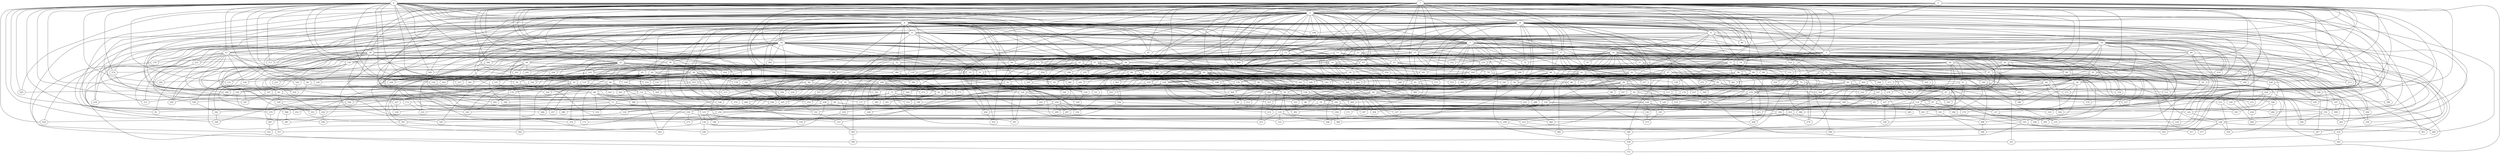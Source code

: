 strict graph "barabasi_albert_graph(400,3)" {
0;
1;
2;
3;
4;
5;
6;
7;
8;
9;
10;
11;
12;
13;
14;
15;
16;
17;
18;
19;
20;
21;
22;
23;
24;
25;
26;
27;
28;
29;
30;
31;
32;
33;
34;
35;
36;
37;
38;
39;
40;
41;
42;
43;
44;
45;
46;
47;
48;
49;
50;
51;
52;
53;
54;
55;
56;
57;
58;
59;
60;
61;
62;
63;
64;
65;
66;
67;
68;
69;
70;
71;
72;
73;
74;
75;
76;
77;
78;
79;
80;
81;
82;
83;
84;
85;
86;
87;
88;
89;
90;
91;
92;
93;
94;
95;
96;
97;
98;
99;
100;
101;
102;
103;
104;
105;
106;
107;
108;
109;
110;
111;
112;
113;
114;
115;
116;
117;
118;
119;
120;
121;
122;
123;
124;
125;
126;
127;
128;
129;
130;
131;
132;
133;
134;
135;
136;
137;
138;
139;
140;
141;
142;
143;
144;
145;
146;
147;
148;
149;
150;
151;
152;
153;
154;
155;
156;
157;
158;
159;
160;
161;
162;
163;
164;
165;
166;
167;
168;
169;
170;
171;
172;
173;
174;
175;
176;
177;
178;
179;
180;
181;
182;
183;
184;
185;
186;
187;
188;
189;
190;
191;
192;
193;
194;
195;
196;
197;
198;
199;
200;
201;
202;
203;
204;
205;
206;
207;
208;
209;
210;
211;
212;
213;
214;
215;
216;
217;
218;
219;
220;
221;
222;
223;
224;
225;
226;
227;
228;
229;
230;
231;
232;
233;
234;
235;
236;
237;
238;
239;
240;
241;
242;
243;
244;
245;
246;
247;
248;
249;
250;
251;
252;
253;
254;
255;
256;
257;
258;
259;
260;
261;
262;
263;
264;
265;
266;
267;
268;
269;
270;
271;
272;
273;
274;
275;
276;
277;
278;
279;
280;
281;
282;
283;
284;
285;
286;
287;
288;
289;
290;
291;
292;
293;
294;
295;
296;
297;
298;
299;
300;
301;
302;
303;
304;
305;
306;
307;
308;
309;
310;
311;
312;
313;
314;
315;
316;
317;
318;
319;
320;
321;
322;
323;
324;
325;
326;
327;
328;
329;
330;
331;
332;
333;
334;
335;
336;
337;
338;
339;
340;
341;
342;
343;
344;
345;
346;
347;
348;
349;
350;
351;
352;
353;
354;
355;
356;
357;
358;
359;
360;
361;
362;
363;
364;
365;
366;
367;
368;
369;
370;
371;
372;
373;
374;
375;
376;
377;
378;
379;
380;
381;
382;
383;
384;
385;
386;
387;
388;
389;
390;
391;
392;
393;
394;
395;
396;
397;
398;
399;
0 -- 130  [is_available=True, prob="1.0"];
0 -- 3  [is_available=True, prob="0.150691605635"];
0 -- 4  [is_available=True, prob="0.585112735729"];
0 -- 5  [is_available=True, prob="1.0"];
0 -- 6  [is_available=True, prob="0.87086081195"];
0 -- 12  [is_available=True, prob="0.0150461241374"];
0 -- 274  [is_available=True, prob="0.920571285036"];
0 -- 131  [is_available=True, prob="1.0"];
0 -- 22  [is_available=True, prob="0.685720502252"];
0 -- 152  [is_available=True, prob="0.128386038702"];
0 -- 26  [is_available=True, prob="0.0448816093771"];
0 -- 283  [is_available=True, prob="0.669446592901"];
0 -- 156  [is_available=True, prob="1.0"];
0 -- 387  [is_available=True, prob="1.0"];
0 -- 133  [is_available=True, prob="0.0490983912129"];
0 -- 34  [is_available=True, prob="0.181921181318"];
0 -- 292  [is_available=True, prob="1.0"];
0 -- 39  [is_available=True, prob="0.859196080762"];
0 -- 40  [is_available=True, prob="0.837825319302"];
0 -- 173  [is_available=True, prob="0.0269350015384"];
0 -- 46  [is_available=True, prob="0.152961711692"];
0 -- 178  [is_available=True, prob="0.710840799037"];
0 -- 63  [is_available=True, prob="1.0"];
0 -- 66  [is_available=True, prob="0.971243373071"];
0 -- 325  [is_available=True, prob="0.860272754183"];
0 -- 70  [is_available=True, prob="0.408440947234"];
0 -- 329  [is_available=True, prob="1.0"];
0 -- 76  [is_available=True, prob="0.780672457864"];
0 -- 162  [is_available=True, prob="1.0"];
0 -- 207  [is_available=True, prob="0.0477057787369"];
0 -- 81  [is_available=True, prob="0.500917396988"];
0 -- 84  [is_available=True, prob="1.0"];
0 -- 345  [is_available=True, prob="0.724997819019"];
0 -- 351  [is_available=True, prob="1.0"];
0 -- 227  [is_available=True, prob="0.858674485609"];
0 -- 100  [is_available=True, prob="0.724002661189"];
0 -- 103  [is_available=True, prob="0.11695450064"];
0 -- 361  [is_available=True, prob="1.0"];
0 -- 108  [is_available=True, prob="0.0662785649837"];
0 -- 356  [is_available=True, prob="1.0"];
0 -- 111  [is_available=True, prob="0.311401774437"];
0 -- 119  [is_available=True, prob="0.817673206759"];
1 -- 384  [is_available=True, prob="0.0258378512525"];
1 -- 386  [is_available=True, prob="0.483022241697"];
1 -- 3  [is_available=True, prob="0.326972798166"];
1 -- 4  [is_available=True, prob="0.647307291261"];
1 -- 5  [is_available=True, prob="0.0312143679213"];
1 -- 7  [is_available=True, prob="0.569999206211"];
1 -- 8  [is_available=True, prob="0.972091718409"];
1 -- 9  [is_available=True, prob="1.0"];
1 -- 138  [is_available=True, prob="0.477906500758"];
1 -- 11  [is_available=True, prob="0.981152055535"];
1 -- 13  [is_available=True, prob="0.0773779575041"];
1 -- 15  [is_available=True, prob="1.0"];
1 -- 17  [is_available=True, prob="0.254435123006"];
1 -- 19  [is_available=True, prob="0.873077877119"];
1 -- 20  [is_available=True, prob="0.439511915939"];
1 -- 149  [is_available=True, prob="0.706976158919"];
1 -- 23  [is_available=True, prob="0.680707134151"];
1 -- 280  [is_available=True, prob="0.370978404071"];
1 -- 25  [is_available=True, prob="0.622314901632"];
1 -- 282  [is_available=True, prob="0.902545402536"];
1 -- 283  [is_available=True, prob="0.896410071389"];
1 -- 30  [is_available=True, prob="0.412308212422"];
1 -- 161  [is_available=True, prob="0.101390854189"];
1 -- 35  [is_available=True, prob="0.283622984608"];
1 -- 296  [is_available=True, prob="0.934584512308"];
1 -- 41  [is_available=True, prob="0.0999861804328"];
1 -- 173  [is_available=True, prob="0.581315702266"];
1 -- 302  [is_available=True, prob="0.291034425441"];
1 -- 175  [is_available=True, prob="1.0"];
1 -- 309  [is_available=True, prob="0.952664021854"];
1 -- 54  [is_available=True, prob="1.0"];
1 -- 60  [is_available=True, prob="0.769624452341"];
1 -- 320  [is_available=True, prob="0.102936375656"];
1 -- 69  [is_available=True, prob="0.235878485533"];
1 -- 78  [is_available=True, prob="1.0"];
1 -- 81  [is_available=True, prob="0.178342346933"];
1 -- 211  [is_available=True, prob="1.0"];
1 -- 206  [is_available=True, prob="0.961521000604"];
1 -- 90  [is_available=True, prob="0.479024868348"];
1 -- 93  [is_available=True, prob="1.0"];
1 -- 310  [is_available=True, prob="0.285218079433"];
1 -- 100  [is_available=True, prob="0.360230345554"];
1 -- 103  [is_available=True, prob="0.96165385752"];
1 -- 107  [is_available=True, prob="0.0969289504789"];
1 -- 364  [is_available=True, prob="1.0"];
1 -- 112  [is_available=True, prob="0.12312932094"];
1 -- 115  [is_available=True, prob="0.517060076473"];
1 -- 375  [is_available=True, prob="0.837924650283"];
1 -- 122  [is_available=True, prob="0.0999392895489"];
1 -- 381  [is_available=True, prob="1.0"];
1 -- 126  [is_available=True, prob="0.625167395461"];
1 -- 213  [is_available=True, prob="1.0"];
2 -- 3  [is_available=True, prob="0.404820236352"];
2 -- 5  [is_available=True, prob="0.133088693138"];
2 -- 262  [is_available=True, prob="0.0507202204954"];
2 -- 8  [is_available=True, prob="1.0"];
2 -- 10  [is_available=True, prob="0.639785904407"];
2 -- 43  [is_available=True, prob="0.140538130764"];
2 -- 398  [is_available=True, prob="0.318129366323"];
2 -- 271  [is_available=True, prob="0.40939841961"];
2 -- 144  [is_available=True, prob="0.770367889118"];
2 -- 82  [is_available=True, prob="0.361003546055"];
2 -- 259  [is_available=True, prob="0.373947431311"];
2 -- 52  [is_available=True, prob="0.217949456194"];
2 -- 181  [is_available=True, prob="0.900497153561"];
2 -- 343  [is_available=True, prob="0.941347319318"];
2 -- 56  [is_available=True, prob="0.84164707222"];
2 -- 372  [is_available=True, prob="0.806071648486"];
2 -- 379  [is_available=True, prob="0.626941132218"];
2 -- 229  [is_available=True, prob="0.914358835376"];
3 -- 4  [is_available=True, prob="1.0"];
3 -- 6  [is_available=True, prob="1.0"];
3 -- 7  [is_available=True, prob="0.538768464672"];
3 -- 8  [is_available=True, prob="1.0"];
3 -- 9  [is_available=True, prob="0.193509545607"];
3 -- 12  [is_available=True, prob="0.901947670734"];
3 -- 13  [is_available=True, prob="1.0"];
3 -- 280  [is_available=True, prob="0.624707820884"];
3 -- 18  [is_available=True, prob="0.183764167076"];
3 -- 269  [is_available=True, prob="0.303741719096"];
3 -- 21  [is_available=True, prob="1.0"];
3 -- 22  [is_available=True, prob="1.0"];
3 -- 24  [is_available=True, prob="0.479008128595"];
3 -- 25  [is_available=True, prob="0.0893711752775"];
3 -- 32  [is_available=True, prob="1.0"];
3 -- 36  [is_available=True, prob="0.149200886971"];
3 -- 165  [is_available=True, prob="0.0564301380021"];
3 -- 168  [is_available=True, prob="0.868069452217"];
3 -- 171  [is_available=True, prob="0.270648703538"];
3 -- 44  [is_available=True, prob="0.344289102795"];
3 -- 46  [is_available=True, prob="1.0"];
3 -- 179  [is_available=True, prob="1.0"];
3 -- 53  [is_available=True, prob="0.160464703038"];
3 -- 310  [is_available=True, prob="0.6972360994"];
3 -- 393  [is_available=True, prob="0.602301216523"];
3 -- 186  [is_available=True, prob="0.559640247234"];
3 -- 61  [is_available=True, prob="0.222972309595"];
3 -- 190  [is_available=True, prob="0.222800528074"];
3 -- 63  [is_available=True, prob="0.0419783822081"];
3 -- 198  [is_available=True, prob="0.617459096671"];
3 -- 201  [is_available=True, prob="0.0285919315945"];
3 -- 79  [is_available=True, prob="0.33538937646"];
3 -- 88  [is_available=True, prob="0.65257850702"];
3 -- 164  [is_available=True, prob="0.45241939556"];
3 -- 224  [is_available=True, prob="0.0948044895573"];
3 -- 99  [is_available=True, prob="0.885237815055"];
3 -- 104  [is_available=True, prob="0.678090230144"];
3 -- 362  [is_available=True, prob="0.472958497078"];
3 -- 108  [is_available=True, prob="1.0"];
3 -- 274  [is_available=True, prob="1.0"];
3 -- 317  [is_available=True, prob="0.505979267478"];
3 -- 302  [is_available=True, prob="1.0"];
3 -- 255  [is_available=True, prob="0.999883628678"];
4 -- 132  [is_available=True, prob="0.255045290754"];
4 -- 6  [is_available=True, prob="0.128988882327"];
4 -- 324  [is_available=True, prob="1.0"];
4 -- 12  [is_available=True, prob="1.0"];
4 -- 194  [is_available=True, prob="0.00100698825711"];
4 -- 143  [is_available=True, prob="0.402837645159"];
4 -- 272  [is_available=True, prob="0.496953375801"];
4 -- 17  [is_available=True, prob="1.0"];
4 -- 18  [is_available=True, prob="0.948961672073"];
4 -- 20  [is_available=True, prob="0.811849429063"];
4 -- 25  [is_available=True, prob="0.596019382044"];
4 -- 26  [is_available=True, prob="0.352580553916"];
4 -- 28  [is_available=True, prob="0.123959186286"];
4 -- 29  [is_available=True, prob="0.984313662435"];
4 -- 290  [is_available=True, prob="0.0530792654741"];
4 -- 35  [is_available=True, prob="0.388863158177"];
4 -- 37  [is_available=True, prob="0.091225173314"];
4 -- 38  [is_available=True, prob="1.0"];
4 -- 308  [is_available=True, prob="1.0"];
4 -- 41  [is_available=True, prob="0.375133935954"];
4 -- 47  [is_available=True, prob="0.454008571605"];
4 -- 176  [is_available=True, prob="1.0"];
4 -- 49  [is_available=True, prob="0.626710622862"];
4 -- 52  [is_available=True, prob="0.380345520131"];
4 -- 53  [is_available=True, prob="0.101227974104"];
4 -- 219  [is_available=True, prob="1.0"];
4 -- 185  [is_available=True, prob="0.909671338175"];
4 -- 60  [is_available=True, prob="0.778598054385"];
4 -- 189  [is_available=True, prob="0.546034057165"];
4 -- 62  [is_available=True, prob="1.0"];
4 -- 66  [is_available=True, prob="0.916427047327"];
4 -- 68  [is_available=True, prob="0.369878115198"];
4 -- 71  [is_available=True, prob="1.0"];
4 -- 85  [is_available=True, prob="0.83177709277"];
4 -- 313  [is_available=True, prob="0.178150103316"];
4 -- 345  [is_available=True, prob="0.0383621925591"];
4 -- 91  [is_available=True, prob="1.0"];
4 -- 349  [is_available=True, prob="1.0"];
4 -- 223  [is_available=True, prob="0.177206609825"];
4 -- 352  [is_available=True, prob="0.725452295461"];
4 -- 97  [is_available=True, prob="0.0848238116416"];
4 -- 354  [is_available=True, prob="0.821931781068"];
4 -- 232  [is_available=True, prob="0.100236539352"];
4 -- 188  [is_available=True, prob="1.0"];
4 -- 238  [is_available=True, prob="0.188766447677"];
4 -- 111  [is_available=True, prob="0.83992806463"];
4 -- 112  [is_available=True, prob="1.0"];
4 -- 113  [is_available=True, prob="0.427195573117"];
4 -- 245  [is_available=True, prob="1.0"];
4 -- 254  [is_available=True, prob="0.246958305247"];
5 -- 171  [is_available=True, prob="1.0"];
5 -- 309  [is_available=True, prob="0.533777970253"];
5 -- 263  [is_available=True, prob="0.423964893507"];
5 -- 65  [is_available=True, prob="0.822876710201"];
5 -- 139  [is_available=True, prob="0.879228157563"];
5 -- 300  [is_available=True, prob="1.0"];
5 -- 143  [is_available=True, prob="0.510446772748"];
5 -- 184  [is_available=True, prob="0.00228119692479"];
5 -- 114  [is_available=True, prob="0.709183395941"];
5 -- 213  [is_available=True, prob="0.683544492137"];
5 -- 23  [is_available=True, prob="0.243934816869"];
5 -- 56  [is_available=True, prob="1.0"];
5 -- 27  [is_available=True, prob="1.0"];
5 -- 61  [is_available=True, prob="0.238649573571"];
5 -- 318  [is_available=True, prob="0.102908132546"];
5 -- 247  [is_available=True, prob="0.500582891253"];
6 -- 128  [is_available=True, prob="1.0"];
6 -- 7  [is_available=True, prob="0.385353331808"];
6 -- 15  [is_available=True, prob="1.0"];
6 -- 16  [is_available=True, prob="0.335683900783"];
6 -- 18  [is_available=True, prob="0.323995082185"];
6 -- 147  [is_available=True, prob="0.66663104724"];
6 -- 148  [is_available=True, prob="1.0"];
6 -- 158  [is_available=True, prob="0.484605203003"];
6 -- 31  [is_available=True, prob="1.0"];
6 -- 167  [is_available=True, prob="0.122619040847"];
6 -- 168  [is_available=True, prob="0.926716971427"];
6 -- 176  [is_available=True, prob="0.827168091441"];
6 -- 30  [is_available=True, prob="0.0613157835326"];
6 -- 54  [is_available=True, prob="0.87742152729"];
6 -- 314  [is_available=True, prob="0.727489224813"];
6 -- 63  [is_available=True, prob="1.0"];
6 -- 203  [is_available=True, prob="0.292474015194"];
6 -- 78  [is_available=True, prob="0.102672743085"];
6 -- 249  [is_available=True, prob="0.0157510330291"];
6 -- 223  [is_available=True, prob="1.0"];
6 -- 96  [is_available=True, prob="0.91065562637"];
6 -- 355  [is_available=True, prob="1.0"];
6 -- 234  [is_available=True, prob="1.0"];
6 -- 240  [is_available=True, prob="1.0"];
6 -- 247  [is_available=True, prob="0.176372329573"];
6 -- 121  [is_available=True, prob="1.0"];
7 -- 256  [is_available=True, prob="0.0322385643726"];
7 -- 14  [is_available=True, prob="0.31215467912"];
7 -- 15  [is_available=True, prob="0.916155248656"];
7 -- 16  [is_available=True, prob="0.539689732937"];
7 -- 21  [is_available=True, prob="0.235104522837"];
7 -- 278  [is_available=True, prob="0.353250110474"];
7 -- 281  [is_available=True, prob="1.0"];
7 -- 286  [is_available=True, prob="0.788835915134"];
7 -- 40  [is_available=True, prob="0.440349107544"];
7 -- 41  [is_available=True, prob="0.169563096883"];
7 -- 301  [is_available=True, prob="0.365770108744"];
7 -- 48  [is_available=True, prob="1.0"];
7 -- 328  [is_available=True, prob="0.564795229077"];
7 -- 72  [is_available=True, prob="1.0"];
7 -- 332  [is_available=True, prob="1.0"];
7 -- 204  [is_available=True, prob="0.43045096601"];
7 -- 81  [is_available=True, prob="0.301884982987"];
7 -- 215  [is_available=True, prob="1.0"];
7 -- 353  [is_available=True, prob="0.0543708069225"];
7 -- 377  [is_available=True, prob="1.0"];
8 -- 388  [is_available=True, prob="1.0"];
8 -- 262  [is_available=True, prob="0.692560649372"];
8 -- 9  [is_available=True, prob="0.123005771677"];
8 -- 10  [is_available=True, prob="1.0"];
8 -- 11  [is_available=True, prob="0.414681727852"];
8 -- 130  [is_available=True, prob="0.59593126169"];
8 -- 17  [is_available=True, prob="0.0511118205326"];
8 -- 146  [is_available=True, prob="0.564835843543"];
8 -- 19  [is_available=True, prob="0.782385975372"];
8 -- 155  [is_available=True, prob="0.428135523693"];
8 -- 33  [is_available=True, prob="0.826526981597"];
8 -- 37  [is_available=True, prob="0.968844068888"];
8 -- 39  [is_available=True, prob="1.0"];
8 -- 42  [is_available=True, prob="0.705868567008"];
8 -- 178  [is_available=True, prob="1.0"];
8 -- 307  [is_available=True, prob="0.546202501914"];
8 -- 59  [is_available=True, prob="0.881950237813"];
8 -- 188  [is_available=True, prob="0.586550582462"];
8 -- 161  [is_available=True, prob="0.154500836221"];
8 -- 72  [is_available=True, prob="0.375621456567"];
8 -- 205  [is_available=True, prob="0.942340024965"];
8 -- 78  [is_available=True, prob="0.243905717681"];
8 -- 13  [is_available=True, prob="0.462887246012"];
8 -- 211  [is_available=True, prob="0.627843283745"];
8 -- 216  [is_available=True, prob="0.178845778369"];
8 -- 90  [is_available=True, prob="0.320106853278"];
8 -- 96  [is_available=True, prob="0.371147401118"];
8 -- 226  [is_available=True, prob="0.731248083579"];
8 -- 105  [is_available=True, prob="1.0"];
8 -- 235  [is_available=True, prob="0.0198319818547"];
8 -- 108  [is_available=True, prob="0.738555954461"];
8 -- 339  [is_available=True, prob="0.981134689789"];
8 -- 120  [is_available=True, prob="0.439277039698"];
8 -- 377  [is_available=True, prob="0.606397056051"];
8 -- 383  [is_available=True, prob="0.754513051992"];
9 -- 10  [is_available=True, prob="0.273274529088"];
9 -- 300  [is_available=True, prob="1.0"];
9 -- 16  [is_available=True, prob="0.813308693863"];
9 -- 296  [is_available=True, prob="0.57032091072"];
9 -- 183  [is_available=True, prob="1.0"];
9 -- 57  [is_available=True, prob="0.0598558648789"];
9 -- 90  [is_available=True, prob="0.771430320226"];
9 -- 27  [is_available=True, prob="0.224557795745"];
9 -- 92  [is_available=True, prob="1.0"];
10 -- 266  [is_available=True, prob="1.0"];
10 -- 11  [is_available=True, prob="1.0"];
10 -- 140  [is_available=True, prob="0.078050912984"];
10 -- 28  [is_available=True, prob="0.563275493256"];
10 -- 29  [is_available=True, prob="0.245208571012"];
10 -- 40  [is_available=True, prob="1.0"];
10 -- 199  [is_available=True, prob="0.863844937208"];
10 -- 264  [is_available=True, prob="1.0"];
10 -- 309  [is_available=True, prob="0.433905391359"];
10 -- 137  [is_available=True, prob="0.377261269345"];
10 -- 71  [is_available=True, prob="0.065365217415"];
10 -- 336  [is_available=True, prob="1.0"];
10 -- 339  [is_available=True, prob="0.298472795407"];
10 -- 216  [is_available=True, prob="1.0"];
10 -- 348  [is_available=True, prob="0.732865613506"];
10 -- 230  [is_available=True, prob="0.485376679111"];
10 -- 233  [is_available=True, prob="1.0"];
10 -- 117  [is_available=True, prob="0.679673663662"];
10 -- 382  [is_available=True, prob="1.0"];
11 -- 134  [is_available=True, prob="1.0"];
11 -- 331  [is_available=True, prob="0.486426738973"];
11 -- 205  [is_available=True, prob="1.0"];
11 -- 221  [is_available=True, prob="0.0100709316981"];
11 -- 338  [is_available=True, prob="0.582555401816"];
11 -- 51  [is_available=True, prob="0.438910816802"];
11 -- 340  [is_available=True, prob="0.409120638614"];
11 -- 217  [is_available=True, prob="0.336155671788"];
11 -- 29  [is_available=True, prob="0.634732900273"];
12 -- 292  [is_available=True, prob="0.61198196687"];
12 -- 265  [is_available=True, prob="0.660188029286"];
12 -- 366  [is_available=True, prob="1.0"];
12 -- 14  [is_available=True, prob="0.038582705905"];
12 -- 253  [is_available=True, prob="0.41628143296"];
12 -- 145  [is_available=True, prob="0.761560798417"];
12 -- 367  [is_available=True, prob="0.0238133994344"];
12 -- 334  [is_available=True, prob="0.170370407713"];
12 -- 270  [is_available=True, prob="0.807982630595"];
12 -- 219  [is_available=True, prob="0.786501570813"];
12 -- 329  [is_available=True, prob="0.572452063393"];
12 -- 57  [is_available=True, prob="1.0"];
12 -- 347  [is_available=True, prob="1.0"];
12 -- 27  [is_available=True, prob="0.925244459374"];
12 -- 221  [is_available=True, prob="0.950798819304"];
13 -- 64  [is_available=True, prob="0.374147309785"];
13 -- 14  [is_available=True, prob="1.0"];
13 -- 83  [is_available=True, prob="0.912738106174"];
13 -- 251  [is_available=True, prob="1.0"];
14 -- 322  [is_available=True, prob="1.0"];
14 -- 99  [is_available=True, prob="1.0"];
14 -- 363  [is_available=True, prob="1.0"];
14 -- 76  [is_available=True, prob="0.903709322845"];
14 -- 336  [is_available=True, prob="1.0"];
14 -- 369  [is_available=True, prob="1.0"];
14 -- 311  [is_available=True, prob="0.611831729337"];
14 -- 24  [is_available=True, prob="1.0"];
14 -- 315  [is_available=True, prob="0.195197821487"];
15 -- 237  [is_available=True, prob="0.0235951607927"];
15 -- 34  [is_available=True, prob="1.0"];
15 -- 67  [is_available=True, prob="0.195871103211"];
15 -- 197  [is_available=True, prob="0.838900289454"];
15 -- 33  [is_available=True, prob="0.845887710795"];
15 -- 42  [is_available=True, prob="0.0818602166318"];
15 -- 332  [is_available=True, prob="1.0"];
15 -- 66  [is_available=True, prob="0.0324694976423"];
15 -- 111  [is_available=True, prob="0.140646794075"];
15 -- 305  [is_available=True, prob="1.0"];
15 -- 75  [is_available=True, prob="0.395659703193"];
15 -- 19  [is_available=True, prob="0.754023770637"];
15 -- 52  [is_available=True, prob="0.147798884166"];
15 -- 214  [is_available=True, prob="0.976340122709"];
15 -- 371  [is_available=True, prob="0.654588738737"];
15 -- 94  [is_available=True, prob="0.221402043954"];
15 -- 357  [is_available=True, prob="1.0"];
16 -- 264  [is_available=True, prob="0.805376443014"];
16 -- 267  [is_available=True, prob="1.0"];
16 -- 272  [is_available=True, prob="0.252051571063"];
16 -- 20  [is_available=True, prob="0.910022445441"];
16 -- 24  [is_available=True, prob="0.474766336404"];
16 -- 165  [is_available=True, prob="0.112342525556"];
16 -- 43  [is_available=True, prob="0.941125292874"];
16 -- 301  [is_available=True, prob="1.0"];
16 -- 177  [is_available=True, prob="0.976210988379"];
16 -- 184  [is_available=True, prob="0.906632231027"];
16 -- 316  [is_available=True, prob="1.0"];
16 -- 134  [is_available=True, prob="0.373351869668"];
16 -- 70  [is_available=True, prob="1.0"];
16 -- 199  [is_available=True, prob="0.709453350529"];
16 -- 72  [is_available=True, prob="1.0"];
16 -- 332  [is_available=True, prob="0.52400640055"];
16 -- 208  [is_available=True, prob="0.558683664515"];
16 -- 85  [is_available=True, prob="0.431867234489"];
16 -- 214  [is_available=True, prob="0.330635300464"];
16 -- 217  [is_available=True, prob="0.757354493795"];
16 -- 218  [is_available=True, prob="0.4471661635"];
16 -- 94  [is_available=True, prob="0.745789803037"];
16 -- 37  [is_available=True, prob="0.69882738462"];
16 -- 101  [is_available=True, prob="0.462501299227"];
16 -- 102  [is_available=True, prob="0.666059365484"];
16 -- 362  [is_available=True, prob="0.231911170579"];
16 -- 115  [is_available=True, prob="0.533383463553"];
16 -- 116  [is_available=True, prob="1.0"];
16 -- 125  [is_available=True, prob="0.0650892339457"];
16 -- 126  [is_available=True, prob="0.790672361656"];
17 -- 96  [is_available=True, prob="0.346876523713"];
17 -- 294  [is_available=True, prob="1.0"];
17 -- 135  [is_available=True, prob="0.887396406813"];
17 -- 75  [is_available=True, prob="0.90346218501"];
17 -- 174  [is_available=True, prob="0.175535838813"];
17 -- 47  [is_available=True, prob="0.212256241088"];
17 -- 320  [is_available=True, prob="1.0"];
17 -- 145  [is_available=True, prob="1.0"];
17 -- 82  [is_available=True, prob="0.303948664526"];
17 -- 181  [is_available=True, prob="0.662128424195"];
17 -- 22  [is_available=True, prob="0.720182359758"];
17 -- 88  [is_available=True, prob="0.663138994411"];
17 -- 89  [is_available=True, prob="8.07643528558e-05"];
17 -- 399  [is_available=True, prob="0.229367596273"];
17 -- 160  [is_available=True, prob="0.217291342779"];
18 -- 130  [is_available=True, prob="0.303751010298"];
18 -- 135  [is_available=True, prob="0.556050287526"];
18 -- 268  [is_available=True, prob="0.454018857424"];
18 -- 258  [is_available=True, prob="0.576509378212"];
18 -- 142  [is_available=True, prob="0.543243160983"];
18 -- 21  [is_available=True, prob="0.49478276531"];
18 -- 30  [is_available=True, prob="0.301223905126"];
18 -- 31  [is_available=True, prob="0.0623011814837"];
18 -- 33  [is_available=True, prob="1.0"];
18 -- 34  [is_available=True, prob="0.9626458072"];
18 -- 39  [is_available=True, prob="0.4693246158"];
18 -- 169  [is_available=True, prob="1.0"];
18 -- 43  [is_available=True, prob="0.457014664362"];
18 -- 45  [is_available=True, prob="0.684542392234"];
18 -- 62  [is_available=True, prob="0.961577692335"];
18 -- 322  [is_available=True, prob="0.40475976225"];
18 -- 198  [is_available=True, prob="1.0"];
18 -- 205  [is_available=True, prob="0.836932400909"];
18 -- 338  [is_available=True, prob="0.295898994512"];
18 -- 212  [is_available=True, prob="0.200821486271"];
18 -- 214  [is_available=True, prob="0.811055606233"];
18 -- 249  [is_available=True, prob="0.561846003662"];
18 -- 221  [is_available=True, prob="0.756108351885"];
18 -- 353  [is_available=True, prob="0.740075099096"];
18 -- 358  [is_available=True, prob="0.786960077535"];
18 -- 295  [is_available=True, prob="0.538412906311"];
18 -- 241  [is_available=True, prob="1.0"];
18 -- 84  [is_available=True, prob="0.406687067621"];
19 -- 36  [is_available=True, prob="0.722424954753"];
19 -- 269  [is_available=True, prob="0.514578299116"];
19 -- 50  [is_available=True, prob="0.00303221968217"];
20 -- 162  [is_available=True, prob="1.0"];
20 -- 67  [is_available=True, prob="1.0"];
20 -- 326  [is_available=True, prob="0.581665846746"];
20 -- 60  [is_available=True, prob="0.491043497085"];
20 -- 28  [is_available=True, prob="0.841825046582"];
20 -- 62  [is_available=True, prob="0.0547875555736"];
21 -- 164  [is_available=True, prob="0.344679772998"];
21 -- 364  [is_available=True, prob="0.527641050132"];
21 -- 302  [is_available=True, prob="0.276483523367"];
21 -- 208  [is_available=True, prob="0.964226770969"];
21 -- 310  [is_available=True, prob="0.310868976267"];
21 -- 23  [is_available=True, prob="1.0"];
22 -- 324  [is_available=True, prob="0.454925350718"];
22 -- 104  [is_available=True, prob="0.15355154127"];
22 -- 80  [is_available=True, prob="0.871640691278"];
22 -- 323  [is_available=True, prob="0.95458810813"];
22 -- 308  [is_available=True, prob="0.192262689845"];
22 -- 119  [is_available=True, prob="0.248131408587"];
22 -- 26  [is_available=True, prob="0.11059753279"];
22 -- 154  [is_available=True, prob="0.557885132578"];
22 -- 31  [is_available=True, prob="1.0"];
23 -- 32  [is_available=True, prob="0.586005550178"];
23 -- 99  [is_available=True, prob="0.40377613613"];
23 -- 79  [is_available=True, prob="1.0"];
23 -- 243  [is_available=True, prob="0.826213940046"];
23 -- 254  [is_available=True, prob="0.55632177579"];
24 -- 98  [is_available=True, prob="0.0868433454801"];
24 -- 74  [is_available=True, prob="1.0"];
24 -- 381  [is_available=True, prob="0.995526145427"];
25 -- 192  [is_available=True, prob="0.537426917717"];
25 -- 98  [is_available=True, prob="0.0846711262737"];
25 -- 230  [is_available=True, prob="0.658048340035"];
25 -- 38  [is_available=True, prob="1.0"];
25 -- 227  [is_available=True, prob="0.592524282743"];
25 -- 104  [is_available=True, prob="0.582376293554"];
25 -- 201  [is_available=True, prob="0.368219630912"];
25 -- 224  [is_available=True, prob="1.0"];
25 -- 45  [is_available=True, prob="0.284895533015"];
25 -- 112  [is_available=True, prob="0.974195900835"];
25 -- 50  [is_available=True, prob="0.296434325246"];
25 -- 83  [is_available=True, prob="1.0"];
25 -- 243  [is_available=True, prob="1.0"];
25 -- 345  [is_available=True, prob="1.0"];
25 -- 122  [is_available=True, prob="0.820911868156"];
25 -- 59  [is_available=True, prob="0.226413286504"];
25 -- 252  [is_available=True, prob="0.75854543639"];
25 -- 158  [is_available=True, prob="1.0"];
26 -- 65  [is_available=True, prob="0.0449602354185"];
26 -- 98  [is_available=True, prob="0.0895458671528"];
26 -- 163  [is_available=True, prob="0.0844049655568"];
26 -- 293  [is_available=True, prob="1.0"];
26 -- 327  [is_available=True, prob="0.0812313335166"];
26 -- 136  [is_available=True, prob="0.937701053227"];
26 -- 290  [is_available=True, prob="0.846563971235"];
26 -- 288  [is_available=True, prob="0.477678146597"];
26 -- 77  [is_available=True, prob="1.0"];
26 -- 125  [is_available=True, prob="0.312046509774"];
26 -- 304  [is_available=True, prob="0.861224186236"];
26 -- 200  [is_available=True, prob="0.526294396116"];
26 -- 279  [is_available=True, prob="0.653299753638"];
26 -- 56  [is_available=True, prob="0.964268222219"];
26 -- 196  [is_available=True, prob="0.0842800535155"];
26 -- 303  [is_available=True, prob="1.0"];
26 -- 61  [is_available=True, prob="1.0"];
26 -- 159  [is_available=True, prob="0.0696952860135"];
27 -- 67  [is_available=True, prob="0.190047120501"];
27 -- 38  [is_available=True, prob="0.741185212772"];
27 -- 71  [is_available=True, prob="0.283274465595"];
27 -- 294  [is_available=True, prob="0.370172192096"];
27 -- 115  [is_available=True, prob="0.177031700313"];
27 -- 86  [is_available=True, prob="0.197908104503"];
27 -- 186  [is_available=True, prob="0.453502741165"];
27 -- 58  [is_available=True, prob="1.0"];
27 -- 195  [is_available=True, prob="0.324292476573"];
27 -- 122  [is_available=True, prob="0.853978886727"];
27 -- 69  [is_available=True, prob="0.820945710888"];
28 -- 141  [is_available=True, prob="1.0"];
28 -- 337  [is_available=True, prob="0.0345843716125"];
28 -- 375  [is_available=True, prob="0.608562059194"];
28 -- 276  [is_available=True, prob="0.37555179249"];
28 -- 124  [is_available=True, prob="1.0"];
28 -- 298  [is_available=True, prob="0.449256660837"];
29 -- 277  [is_available=True, prob="1.0"];
29 -- 289  [is_available=True, prob="0.134370289959"];
29 -- 226  [is_available=True, prob="0.549273569152"];
29 -- 35  [is_available=True, prob="0.83829555566"];
29 -- 102  [is_available=True, prob="1.0"];
29 -- 204  [is_available=True, prob="0.163457040388"];
29 -- 47  [is_available=True, prob="0.697078305269"];
29 -- 49  [is_available=True, prob="0.507485709935"];
29 -- 210  [is_available=True, prob="0.27335952656"];
29 -- 51  [is_available=True, prob="0.659970430615"];
29 -- 147  [is_available=True, prob="0.586104098671"];
29 -- 54  [is_available=True, prob="0.942573278049"];
29 -- 121  [is_available=True, prob="0.753174458246"];
29 -- 36  [is_available=True, prob="0.165982512543"];
29 -- 378  [is_available=True, prob="0.00115252220724"];
29 -- 159  [is_available=True, prob="0.956042036298"];
30 -- 133  [is_available=True, prob="0.383286064347"];
30 -- 129  [is_available=True, prob="0.746182148515"];
30 -- 73  [is_available=True, prob="0.192424497817"];
30 -- 167  [is_available=True, prob="0.0536410334587"];
30 -- 79  [is_available=True, prob="0.319020475853"];
30 -- 372  [is_available=True, prob="1.0"];
30 -- 57  [is_available=True, prob="0.190806176565"];
30 -- 91  [is_available=True, prob="0.0945777295074"];
30 -- 295  [is_available=True, prob="0.829203216587"];
31 -- 32  [is_available=True, prob="0.742192513996"];
31 -- 323  [is_available=True, prob="0.417004592489"];
32 -- 77  [is_available=True, prob="1.0"];
32 -- 53  [is_available=True, prob="1.0"];
32 -- 191  [is_available=True, prob="0.919692698692"];
33 -- 139  [is_available=True, prob="0.854285188359"];
33 -- 365  [is_available=True, prob="0.267906136519"];
33 -- 208  [is_available=True, prob="1.0"];
33 -- 55  [is_available=True, prob="0.280426758499"];
33 -- 379  [is_available=True, prob="0.264790446522"];
33 -- 125  [is_available=True, prob="0.357441887406"];
34 -- 394  [is_available=True, prob="1.0"];
34 -- 48  [is_available=True, prob="1.0"];
34 -- 308  [is_available=True, prob="1.0"];
35 -- 227  [is_available=True, prob="0.929831167716"];
35 -- 44  [is_available=True, prob="0.68463758319"];
35 -- 175  [is_available=True, prob="0.50757482933"];
35 -- 346  [is_available=True, prob="0.149170822964"];
35 -- 318  [is_available=True, prob="0.00105799778284"];
36 -- 192  [is_available=True, prob="0.064451733812"];
36 -- 132  [is_available=True, prob="0.979191672435"];
36 -- 202  [is_available=True, prob="0.77018792064"];
36 -- 44  [is_available=True, prob="0.0132888347092"];
36 -- 237  [is_available=True, prob="1.0"];
36 -- 399  [is_available=True, prob="0.73693533303"];
36 -- 368  [is_available=True, prob="0.436101863661"];
36 -- 114  [is_available=True, prob="0.109684591584"];
36 -- 51  [is_available=True, prob="0.511085490066"];
36 -- 89  [is_available=True, prob="0.667081417306"];
36 -- 58  [is_available=True, prob="0.828428398667"];
37 -- 42  [is_available=True, prob="1.0"];
37 -- 45  [is_available=True, prob="0.0365491477334"];
37 -- 274  [is_available=True, prob="0.0965551810288"];
37 -- 148  [is_available=True, prob="1.0"];
37 -- 95  [is_available=True, prob="0.986355653211"];
38 -- 129  [is_available=True, prob="0.482126814659"];
38 -- 343  [is_available=True, prob="0.079189477685"];
38 -- 270  [is_available=True, prob="0.560751285875"];
38 -- 149  [is_available=True, prob="1.0"];
38 -- 151  [is_available=True, prob="0.218182530829"];
38 -- 156  [is_available=True, prob="0.344270986603"];
38 -- 298  [is_available=True, prob="0.521485562934"];
38 -- 177  [is_available=True, prob="0.779485964128"];
38 -- 178  [is_available=True, prob="0.895981868906"];
38 -- 180  [is_available=True, prob="0.760002680388"];
38 -- 55  [is_available=True, prob="0.509410936578"];
38 -- 58  [is_available=True, prob="0.947249965689"];
38 -- 192  [is_available=True, prob="1.0"];
38 -- 74  [is_available=True, prob="0.932794259754"];
38 -- 183  [is_available=True, prob="0.335606604641"];
38 -- 76  [is_available=True, prob="0.722203957696"];
38 -- 333  [is_available=True, prob="1.0"];
38 -- 341  [is_available=True, prob="0.588678377978"];
38 -- 87  [is_available=True, prob="0.08889968061"];
38 -- 349  [is_available=True, prob="1.0"];
38 -- 222  [is_available=True, prob="0.270497532711"];
38 -- 253  [is_available=True, prob="0.804701952347"];
39 -- 325  [is_available=True, prob="0.721977626245"];
39 -- 201  [is_available=True, prob="1.0"];
39 -- 202  [is_available=True, prob="0.980421597479"];
39 -- 245  [is_available=True, prob="0.546831104578"];
39 -- 55  [is_available=True, prob="0.655341155272"];
39 -- 312  [is_available=True, prob="0.0797574603483"];
39 -- 157  [is_available=True, prob="1.0"];
40 -- 267  [is_available=True, prob="0.170241378633"];
40 -- 231  [is_available=True, prob="1.0"];
40 -- 396  [is_available=True, prob="0.825871540958"];
40 -- 176  [is_available=True, prob="0.470332292114"];
40 -- 210  [is_available=True, prob="1.0"];
41 -- 278  [is_available=True, prob="0.915025248624"];
41 -- 163  [is_available=True, prob="1.0"];
41 -- 182  [is_available=True, prob="0.560599143046"];
41 -- 106  [is_available=True, prob="0.0572907752233"];
41 -- 311  [is_available=True, prob="0.00178968565596"];
41 -- 353  [is_available=True, prob="0.54772369618"];
41 -- 312  [is_available=True, prob="0.240140971358"];
41 -- 340  [is_available=True, prob="0.83120938932"];
41 -- 373  [is_available=True, prob="0.275332816043"];
41 -- 86  [is_available=True, prob="0.530407648344"];
41 -- 183  [is_available=True, prob="0.993404297012"];
41 -- 152  [is_available=True, prob="0.914566947349"];
41 -- 363  [is_available=True, prob="0.499373726123"];
41 -- 380  [is_available=True, prob="0.460172554207"];
41 -- 138  [is_available=True, prob="0.747467180714"];
41 -- 95  [is_available=True, prob="0.51254860675"];
42 -- 355  [is_available=True, prob="0.931660539666"];
42 -- 279  [is_available=True, prob="0.0215765619164"];
42 -- 396  [is_available=True, prob="0.699397470712"];
42 -- 366  [is_available=True, prob="0.137688091383"];
42 -- 50  [is_available=True, prob="0.510006605101"];
42 -- 118  [is_available=True, prob="0.59469653319"];
42 -- 215  [is_available=True, prob="1.0"];
42 -- 344  [is_available=True, prob="0.518098219874"];
42 -- 217  [is_available=True, prob="1.0"];
42 -- 154  [is_available=True, prob="0.95987899374"];
44 -- 359  [is_available=True, prob="0.161500746303"];
44 -- 236  [is_available=True, prob="0.839853858248"];
44 -- 207  [is_available=True, prob="0.750177833772"];
44 -- 49  [is_available=True, prob="0.783869993608"];
44 -- 127  [is_available=True, prob="0.0146215725741"];
45 -- 64  [is_available=True, prob="0.476540303753"];
45 -- 128  [is_available=True, prob="0.0483566696698"];
45 -- 46  [is_available=True, prob="0.0378990175119"];
45 -- 303  [is_available=True, prob="1.0"];
45 -- 48  [is_available=True, prob="0.509507607061"];
45 -- 220  [is_available=True, prob="0.670192288676"];
46 -- 211  [is_available=True, prob="0.92593175798"];
46 -- 287  [is_available=True, prob="0.0192700039114"];
47 -- 65  [is_available=True, prob="0.694506555163"];
47 -- 289  [is_available=True, prob="0.459927731012"];
47 -- 187  [is_available=True, prob="1.0"];
47 -- 193  [is_available=True, prob="0.691627311063"];
47 -- 232  [is_available=True, prob="0.799144048126"];
47 -- 265  [is_available=True, prob="1.0"];
47 -- 138  [is_available=True, prob="0.576994900349"];
47 -- 172  [is_available=True, prob="0.877905344164"];
47 -- 109  [is_available=True, prob="1.0"];
47 -- 271  [is_available=True, prob="0.957951674851"];
47 -- 117  [is_available=True, prob="1.0"];
47 -- 182  [is_available=True, prob="0.161887486615"];
47 -- 394  [is_available=True, prob="1.0"];
47 -- 260  [is_available=True, prob="0.267515791441"];
47 -- 266  [is_available=True, prob="0.0622932417582"];
47 -- 59  [is_available=True, prob="1.0"];
47 -- 126  [is_available=True, prob="0.894527281812"];
47 -- 159  [is_available=True, prob="1.0"];
48 -- 106  [is_available=True, prob="0.137871403819"];
48 -- 175  [is_available=True, prob="0.376783582516"];
48 -- 116  [is_available=True, prob="0.0329333933234"];
48 -- 244  [is_available=True, prob="0.989863704201"];
48 -- 220  [is_available=True, prob="1.0"];
48 -- 74  [is_available=True, prob="0.850997327023"];
49 -- 195  [is_available=True, prob="1.0"];
49 -- 70  [is_available=True, prob="0.49744304804"];
49 -- 268  [is_available=True, prob="1.0"];
49 -- 238  [is_available=True, prob="0.990183775546"];
49 -- 80  [is_available=True, prob="1.0"];
49 -- 85  [is_available=True, prob="0.647429159383"];
50 -- 191  [is_available=True, prob="0.136316337085"];
51 -- 234  [is_available=True, prob="1.0"];
51 -- 180  [is_available=True, prob="0.377588461721"];
51 -- 150  [is_available=True, prob="0.312044147819"];
51 -- 250  [is_available=True, prob="0.0201939783934"];
52 -- 131  [is_available=True, prob="0.39469823803"];
52 -- 389  [is_available=True, prob="1.0"];
52 -- 105  [is_available=True, prob="0.0554785740511"];
52 -- 209  [is_available=True, prob="0.317180618159"];
52 -- 119  [is_available=True, prob="0.562720466957"];
52 -- 186  [is_available=True, prob="1.0"];
54 -- 97  [is_available=True, prob="0.190593339675"];
54 -- 136  [is_available=True, prob="0.0131669399908"];
54 -- 139  [is_available=True, prob="0.3956298724"];
54 -- 174  [is_available=True, prob="0.242523586333"];
54 -- 118  [is_available=True, prob="1.0"];
54 -- 151  [is_available=True, prob="1.0"];
54 -- 283  [is_available=True, prob="0.194637175254"];
54 -- 124  [is_available=True, prob="0.644468481434"];
55 -- 357  [is_available=True, prob="0.783183070801"];
55 -- 170  [is_available=True, prob="0.34472486917"];
55 -- 247  [is_available=True, prob="0.222853726618"];
55 -- 248  [is_available=True, prob="0.449694984823"];
55 -- 124  [is_available=True, prob="0.362707596636"];
56 -- 246  [is_available=True, prob="1.0"];
57 -- 256  [is_available=True, prob="0.779516781908"];
57 -- 383  [is_available=True, prob="0.576263052622"];
57 -- 259  [is_available=True, prob="0.291186367563"];
57 -- 228  [is_available=True, prob="0.784086685441"];
57 -- 69  [is_available=True, prob="0.622009536265"];
57 -- 135  [is_available=True, prob="0.878065214947"];
57 -- 239  [is_available=True, prob="0.0951584607839"];
57 -- 337  [is_available=True, prob="1.0"];
57 -- 172  [is_available=True, prob="0.711511412906"];
57 -- 181  [is_available=True, prob="1.0"];
57 -- 88  [is_available=True, prob="0.0787114652135"];
57 -- 123  [is_available=True, prob="1.0"];
57 -- 156  [is_available=True, prob="0.104068246826"];
57 -- 369  [is_available=True, prob="1.0"];
57 -- 95  [is_available=True, prob="0.332753336159"];
58 -- 375  [is_available=True, prob="0.795655345531"];
58 -- 293  [is_available=True, prob="0.549114629688"];
58 -- 360  [is_available=True, prob="0.990892837309"];
58 -- 73  [is_available=True, prob="0.917032750069"];
58 -- 107  [is_available=True, prob="0.102918586895"];
58 -- 82  [is_available=True, prob="1.0"];
58 -- 121  [is_available=True, prob="1.0"];
58 -- 344  [is_available=True, prob="1.0"];
58 -- 89  [is_available=True, prob="1.0"];
59 -- 235  [is_available=True, prob="0.300638818249"];
59 -- 142  [is_available=True, prob="0.488945258086"];
60 -- 226  [is_available=True, prob="1.0"];
60 -- 161  [is_available=True, prob="0.911495862746"];
60 -- 260  [is_available=True, prob="0.983552181007"];
61 -- 68  [is_available=True, prob="0.56509605235"];
61 -- 360  [is_available=True, prob="0.265894979926"];
61 -- 117  [is_available=True, prob="0.844631132805"];
62 -- 133  [is_available=True, prob="0.373794937476"];
62 -- 134  [is_available=True, prob="1.0"];
62 -- 398  [is_available=True, prob="0.463498978621"];
62 -- 145  [is_available=True, prob="1.0"];
62 -- 147  [is_available=True, prob="0.531849306716"];
62 -- 132  [is_available=True, prob="1.0"];
62 -- 160  [is_available=True, prob="0.903597048262"];
62 -- 162  [is_available=True, prob="0.612489755284"];
62 -- 223  [is_available=True, prob="0.0576421140286"];
62 -- 64  [is_available=True, prob="1.0"];
62 -- 330  [is_available=True, prob="1.0"];
62 -- 75  [is_available=True, prob="0.676855637435"];
62 -- 335  [is_available=True, prob="0.360388713394"];
62 -- 86  [is_available=True, prob="1.0"];
62 -- 346  [is_available=True, prob="0.77447113519"];
62 -- 351  [is_available=True, prob="0.901086955179"];
62 -- 361  [is_available=True, prob="0.944605509983"];
62 -- 109  [is_available=True, prob="0.935037126168"];
62 -- 113  [is_available=True, prob="0.771028542498"];
62 -- 249  [is_available=True, prob="0.323276202637"];
62 -- 382  [is_available=True, prob="0.318336284846"];
63 -- 100  [is_available=True, prob="1.0"];
63 -- 166  [is_available=True, prob="0.399465066126"];
63 -- 77  [is_available=True, prob="1.0"];
63 -- 109  [is_available=True, prob="0.623641790439"];
63 -- 80  [is_available=True, prob="1.0"];
63 -- 87  [is_available=True, prob="0.430949875499"];
63 -- 254  [is_available=True, prob="0.0371911452265"];
63 -- 229  [is_available=True, prob="0.48659659885"];
64 -- 257  [is_available=True, prob="0.284819887461"];
64 -- 131  [is_available=True, prob="1.0"];
64 -- 68  [is_available=True, prob="1.0"];
64 -- 101  [is_available=True, prob="0.589866756771"];
64 -- 306  [is_available=True, prob="0.523061168551"];
64 -- 388  [is_available=True, prob="1.0"];
64 -- 93  [is_available=True, prob="0.144271955123"];
65 -- 354  [is_available=True, prob="0.760413035441"];
65 -- 265  [is_available=True, prob="0.66832394522"];
65 -- 146  [is_available=True, prob="0.724301174514"];
65 -- 278  [is_available=True, prob="1.0"];
65 -- 92  [is_available=True, prob="1.0"];
65 -- 383  [is_available=True, prob="1.0"];
66 -- 225  [is_available=True, prob="0.538064671842"];
66 -- 243  [is_available=True, prob="0.0887923076676"];
66 -- 83  [is_available=True, prob="0.111783482853"];
66 -- 185  [is_available=True, prob="0.784149676839"];
66 -- 191  [is_available=True, prob="0.568204588324"];
67 -- 164  [is_available=True, prob="0.0263209013641"];
67 -- 263  [is_available=True, prob="0.953979272391"];
67 -- 285  [is_available=True, prob="1.0"];
68 -- 73  [is_available=True, prob="0.483153897758"];
68 -- 106  [is_available=True, prob="0.404549267412"];
68 -- 333  [is_available=True, prob="0.471448197441"];
68 -- 189  [is_available=True, prob="0.621557374406"];
68 -- 84  [is_available=True, prob="0.322620694013"];
68 -- 94  [is_available=True, prob="0.459048253695"];
69 -- 197  [is_available=True, prob="0.8480645663"];
69 -- 272  [is_available=True, prob="0.265712904446"];
69 -- 369  [is_available=True, prob="0.959563431642"];
69 -- 311  [is_available=True, prob="0.752664645706"];
69 -- 378  [is_available=True, prob="1.0"];
70 -- 103  [is_available=True, prob="0.601701543227"];
70 -- 151  [is_available=True, prob="0.721911354525"];
71 -- 194  [is_available=True, prob="0.296756688342"];
71 -- 165  [is_available=True, prob="0.886426947322"];
71 -- 380  [is_available=True, prob="0.0424340371292"];
71 -- 281  [is_available=True, prob="0.651282422307"];
71 -- 282  [is_available=True, prob="1.0"];
71 -- 284  [is_available=True, prob="1.0"];
71 -- 157  [is_available=True, prob="0.695172833951"];
72 -- 204  [is_available=True, prob="0.182811575825"];
73 -- 203  [is_available=True, prob="0.332979468898"];
73 -- 333  [is_available=True, prob="0.913378738918"];
73 -- 366  [is_available=True, prob="0.507524221305"];
73 -- 335  [is_available=True, prob="0.210476486128"];
73 -- 118  [is_available=True, prob="1.0"];
74 -- 196  [is_available=True, prob="0.644491082395"];
74 -- 110  [is_available=True, prob="0.155392179065"];
74 -- 209  [is_available=True, prob="1.0"];
74 -- 87  [is_available=True, prob="0.646062249583"];
75 -- 97  [is_available=True, prob="0.711877720881"];
75 -- 386  [is_available=True, prob="1.0"];
75 -- 358  [is_available=True, prob="1.0"];
75 -- 200  [is_available=True, prob="0.375950107119"];
75 -- 120  [is_available=True, prob="0.226382946101"];
75 -- 218  [is_available=True, prob="0.29709858271"];
76 -- 303  [is_available=True, prob="0.283814913207"];
76 -- 101  [is_available=True, prob="1.0"];
77 -- 352  [is_available=True, prob="0.835227521136"];
77 -- 354  [is_available=True, prob="1.0"];
77 -- 231  [is_available=True, prob="0.127014240508"];
77 -- 392  [is_available=True, prob="0.26855960654"];
77 -- 140  [is_available=True, prob="1.0"];
77 -- 398  [is_available=True, prob="0.464236333132"];
77 -- 239  [is_available=True, prob="0.527724015562"];
77 -- 240  [is_available=True, prob="0.568540933964"];
77 -- 120  [is_available=True, prob="0.603841818495"];
77 -- 317  [is_available=True, prob="0.0873752418283"];
77 -- 350  [is_available=True, prob="0.0741557033907"];
78 -- 224  [is_available=True, prob="0.891202183127"];
78 -- 129  [is_available=True, prob="0.679485422347"];
78 -- 361  [is_available=True, prob="0.555010730412"];
78 -- 268  [is_available=True, prob="0.700855662446"];
78 -- 216  [is_available=True, prob="1.0"];
78 -- 123  [is_available=True, prob="1.0"];
79 -- 266  [is_available=True, prob="1.0"];
79 -- 149  [is_available=True, prob="0.778431505335"];
81 -- 171  [is_available=True, prob="1.0"];
82 -- 169  [is_available=True, prob="0.0653456946855"];
82 -- 219  [is_available=True, prob="0.464822450599"];
82 -- 157  [is_available=True, prob="0.558326599203"];
83 -- 291  [is_available=True, prob="0.50865821549"];
83 -- 281  [is_available=True, prob="0.32909931312"];
84 -- 102  [is_available=True, prob="0.242611289937"];
84 -- 297  [is_available=True, prob="0.85829448985"];
84 -- 331  [is_available=True, prob="0.966832408658"];
84 -- 141  [is_available=True, prob="0.243233503865"];
84 -- 343  [is_available=True, prob="0.947419997645"];
85 -- 203  [is_available=True, prob="0.333013430925"];
86 -- 233  [is_available=True, prob="0.1552767927"];
86 -- 92  [is_available=True, prob="1.0"];
86 -- 93  [is_available=True, prob="1.0"];
87 -- 393  [is_available=True, prob="0.0203177573558"];
87 -- 137  [is_available=True, prob="0.297822459766"];
87 -- 91  [is_available=True, prob="0.868077640153"];
88 -- 374  [is_available=True, prob="1.0"];
88 -- 241  [is_available=True, prob="1.0"];
88 -- 363  [is_available=True, prob="0.199347439425"];
88 -- 143  [is_available=True, prob="1.0"];
88 -- 116  [is_available=True, prob="0.281486240051"];
88 -- 182  [is_available=True, prob="1.0"];
88 -- 153  [is_available=True, prob="0.0820811858666"];
88 -- 187  [is_available=True, prob="0.94608164933"];
89 -- 225  [is_available=True, prob="1.0"];
92 -- 128  [is_available=True, prob="1.0"];
92 -- 105  [is_available=True, prob="0.555149462616"];
92 -- 160  [is_available=True, prob="0.627163526226"];
92 -- 173  [is_available=True, prob="0.734508311317"];
92 -- 240  [is_available=True, prob="1.0"];
92 -- 154  [is_available=True, prob="0.0648978467291"];
92 -- 379  [is_available=True, prob="0.0363910089823"];
93 -- 177  [is_available=True, prob="0.0463307896026"];
93 -- 312  [is_available=True, prob="0.770601365518"];
93 -- 184  [is_available=True, prob="0.108784451016"];
94 -- 110  [is_available=True, prob="1.0"];
95 -- 107  [is_available=True, prob="1.0"];
95 -- 174  [is_available=True, prob="0.12141527112"];
95 -- 276  [is_available=True, prob="1.0"];
95 -- 127  [is_available=True, prob="1.0"];
96 -- 288  [is_available=True, prob="0.283421985674"];
96 -- 225  [is_available=True, prob="0.832720012652"];
96 -- 110  [is_available=True, prob="0.420136578347"];
96 -- 271  [is_available=True, prob="0.739438742507"];
96 -- 334  [is_available=True, prob="1.0"];
96 -- 250  [is_available=True, prob="0.311245307476"];
96 -- 190  [is_available=True, prob="0.778864406874"];
97 -- 193  [is_available=True, prob="0.141928449615"];
97 -- 114  [is_available=True, prob="1.0"];
98 -- 264  [is_available=True, prob="0.566968417206"];
98 -- 170  [is_available=True, prob="1.0"];
98 -- 275  [is_available=True, prob="1.0"];
98 -- 378  [is_available=True, prob="1.0"];
99 -- 391  [is_available=True, prob="1.0"];
99 -- 246  [is_available=True, prob="0.593011740992"];
99 -- 316  [is_available=True, prob="0.616326543715"];
100 -- 299  [is_available=True, prob="1.0"];
100 -- 213  [is_available=True, prob="1.0"];
100 -- 220  [is_available=True, prob="0.213581149748"];
100 -- 222  [is_available=True, prob="0.0765320192149"];
102 -- 148  [is_available=True, prob="0.650540889466"];
104 -- 387  [is_available=True, prob="1.0"];
105 -- 123  [is_available=True, prob="0.480583375206"];
107 -- 350  [is_available=True, prob="0.931855480834"];
109 -- 291  [is_available=True, prob="0.0493053264696"];
109 -- 167  [is_available=True, prob="0.705479281347"];
109 -- 137  [is_available=True, prob="0.611874686732"];
109 -- 113  [is_available=True, prob="1.0"];
109 -- 370  [is_available=True, prob="0.548585343637"];
109 -- 275  [is_available=True, prob="0.669398050089"];
109 -- 158  [is_available=True, prob="0.463002697563"];
110 -- 296  [is_available=True, prob="0.600326445687"];
110 -- 246  [is_available=True, prob="0.00238458793659"];
110 -- 152  [is_available=True, prob="1.0"];
110 -- 251  [is_available=True, prob="1.0"];
112 -- 198  [is_available=True, prob="1.0"];
112 -- 234  [is_available=True, prob="0.606946033774"];
112 -- 284  [is_available=True, prob="1.0"];
112 -- 381  [is_available=True, prob="0.448992596789"];
113 -- 153  [is_available=True, prob="1.0"];
113 -- 242  [is_available=True, prob="0.746920875102"];
114 -- 194  [is_available=True, prob="0.878942973377"];
114 -- 141  [is_available=True, prob="0.224102826316"];
114 -- 144  [is_available=True, prob="0.365920425822"];
114 -- 179  [is_available=True, prob="0.18221736399"];
114 -- 285  [is_available=True, prob="0.285662774011"];
115 -- 155  [is_available=True, prob="0.398532068407"];
115 -- 199  [is_available=True, prob="1.0"];
115 -- 241  [is_available=True, prob="0.109136868719"];
115 -- 146  [is_available=True, prob="0.901925775777"];
116 -- 330  [is_available=True, prob="1.0"];
117 -- 127  [is_available=True, prob="0.921297235714"];
117 -- 365  [is_available=True, prob="0.051765133384"];
118 -- 185  [is_available=True, prob="1.0"];
119 -- 232  [is_available=True, prob="0.930740789185"];
119 -- 391  [is_available=True, prob="0.784525167737"];
120 -- 195  [is_available=True, prob="0.439003226879"];
123 -- 136  [is_available=True, prob="0.548091871411"];
123 -- 376  [is_available=True, prob="0.69324937123"];
123 -- 190  [is_available=True, prob="1.0"];
124 -- 355  [is_available=True, prob="0.772921895386"];
124 -- 140  [is_available=True, prob="1.0"];
124 -- 397  [is_available=True, prob="1.0"];
125 -- 291  [is_available=True, prob="0.56911706961"];
125 -- 367  [is_available=True, prob="0.802393090386"];
126 -- 169  [is_available=True, prob="0.955797199181"];
126 -- 397  [is_available=True, prob="0.547376811631"];
126 -- 212  [is_available=True, prob="0.737515527628"];
126 -- 315  [is_available=True, prob="0.701438583117"];
126 -- 255  [is_available=True, prob="1.0"];
127 -- 328  [is_available=True, prob="0.0925201321297"];
128 -- 142  [is_available=True, prob="0.273010024372"];
128 -- 179  [is_available=True, prob="0.0215685283606"];
128 -- 150  [is_available=True, prob="1.0"];
128 -- 215  [is_available=True, prob="1.0"];
128 -- 280  [is_available=True, prob="0.815654402492"];
128 -- 155  [is_available=True, prob="1.0"];
129 -- 244  [is_available=True, prob="1.0"];
130 -- 334  [is_available=True, prob="1.0"];
130 -- 144  [is_available=True, prob="0.891294966141"];
130 -- 273  [is_available=True, prob="1.0"];
130 -- 314  [is_available=True, prob="0.736613399705"];
130 -- 188  [is_available=True, prob="1.0"];
131 -- 322  [is_available=True, prob="0.745931482597"];
131 -- 166  [is_available=True, prob="0.856479498302"];
131 -- 168  [is_available=True, prob="1.0"];
131 -- 392  [is_available=True, prob="0.905746064431"];
134 -- 307  [is_available=True, prob="0.502561252515"];
134 -- 187  [is_available=True, prob="0.304011747641"];
135 -- 255  [is_available=True, prob="0.0437775320612"];
136 -- 289  [is_available=True, prob="1.0"];
136 -- 362  [is_available=True, prob="1.0"];
136 -- 248  [is_available=True, prob="1.0"];
136 -- 382  [is_available=True, prob="1.0"];
137 -- 193  [is_available=True, prob="1.0"];
138 -- 374  [is_available=True, prob="0.36643339237"];
139 -- 327  [is_available=True, prob="0.464792380202"];
139 -- 150  [is_available=True, prob="1.0"];
140 -- 384  [is_available=True, prob="0.694678716665"];
141 -- 348  [is_available=True, prob="0.913283807918"];
142 -- 172  [is_available=True, prob="0.659560605898"];
143 -- 163  [is_available=True, prob="0.104672197423"];
144 -- 356  [is_available=True, prob="0.412342681071"];
145 -- 342  [is_available=True, prob="0.56762673526"];
147 -- 170  [is_available=True, prob="0.737010760328"];
148 -- 359  [is_available=True, prob="0.120176112066"];
148 -- 269  [is_available=True, prob="0.290693759039"];
148 -- 277  [is_available=True, prob="0.0981624134726"];
148 -- 317  [is_available=True, prob="0.975703412893"];
150 -- 373  [is_available=True, prob="1.0"];
151 -- 153  [is_available=True, prob="1.0"];
153 -- 365  [is_available=True, prob="1.0"];
154 -- 258  [is_available=True, prob="1.0"];
154 -- 262  [is_available=True, prob="0.312743381615"];
154 -- 304  [is_available=True, prob="0.00504129216188"];
154 -- 180  [is_available=True, prob="1.0"];
155 -- 263  [is_available=True, prob="0.933177402154"];
155 -- 394  [is_available=True, prob="0.253782913642"];
155 -- 218  [is_available=True, prob="0.773039881306"];
156 -- 166  [is_available=True, prob="1.0"];
158 -- 252  [is_available=True, prob="0.56788514724"];
158 -- 295  [is_available=True, prob="1.0"];
159 -- 228  [is_available=True, prob="0.724897270659"];
159 -- 206  [is_available=True, prob="0.450921399868"];
159 -- 304  [is_available=True, prob="1.0"];
160 -- 282  [is_available=True, prob="0.0368928336572"];
160 -- 236  [is_available=True, prob="0.327289447553"];
161 -- 238  [is_available=True, prob="1.0"];
162 -- 314  [is_available=True, prob="0.996541615704"];
163 -- 197  [is_available=True, prob="0.293045282761"];
163 -- 327  [is_available=True, prob="0.627258705566"];
163 -- 212  [is_available=True, prob="1.0"];
163 -- 251  [is_available=True, prob="0.0291078054975"];
163 -- 284  [is_available=True, prob="1.0"];
167 -- 257  [is_available=True, prob="0.458804076308"];
167 -- 347  [is_available=True, prob="0.0682557998904"];
168 -- 315  [is_available=True, prob="0.646611984187"];
168 -- 261  [is_available=True, prob="0.589988573774"];
169 -- 351  [is_available=True, prob="0.343013839698"];
170 -- 202  [is_available=True, prob="0.165725456361"];
170 -- 207  [is_available=True, prob="0.0962779336107"];
171 -- 256  [is_available=True, prob="0.919165840739"];
171 -- 395  [is_available=True, prob="0.643919144712"];
171 -- 245  [is_available=True, prob="0.170407288187"];
171 -- 222  [is_available=True, prob="1.0"];
173 -- 331  [is_available=True, prob="0.567611767303"];
174 -- 300  [is_available=True, prob="0.0430049184766"];
174 -- 341  [is_available=True, prob="0.0249962709305"];
176 -- 390  [is_available=True, prob="0.0908170603751"];
177 -- 228  [is_available=True, prob="0.687227471584"];
178 -- 200  [is_available=True, prob="0.227066893883"];
180 -- 277  [is_available=True, prob="0.84592150544"];
181 -- 275  [is_available=True, prob="0.295994074027"];
181 -- 260  [is_available=True, prob="0.694343647026"];
182 -- 236  [is_available=True, prob="0.609314375573"];
182 -- 321  [is_available=True, prob="1.0"];
184 -- 273  [is_available=True, prob="0.832716716178"];
184 -- 386  [is_available=True, prob="1.0"];
186 -- 196  [is_available=True, prob="0.11608306208"];
186 -- 242  [is_available=True, prob="0.611306148521"];
186 -- 189  [is_available=True, prob="0.68262199541"];
187 -- 370  [is_available=True, prob="1.0"];
188 -- 395  [is_available=True, prob="1.0"];
189 -- 270  [is_available=True, prob="0.929129528769"];
191 -- 230  [is_available=True, prob="1.0"];
192 -- 206  [is_available=True, prob="0.0716359978208"];
193 -- 357  [is_available=True, prob="0.353661896523"];
193 -- 390  [is_available=True, prob="1.0"];
193 -- 267  [is_available=True, prob="0.310915153795"];
193 -- 301  [is_available=True, prob="0.187775996563"];
193 -- 318  [is_available=True, prob="1.0"];
194 -- 385  [is_available=True, prob="1.0"];
194 -- 329  [is_available=True, prob="0.591273192055"];
194 -- 367  [is_available=True, prob="0.161400741214"];
194 -- 209  [is_available=True, prob="0.27604269297"];
194 -- 279  [is_available=True, prob="1.0"];
195 -- 373  [is_available=True, prob="1.0"];
196 -- 339  [is_available=True, prob="0.995352627102"];
197 -- 399  [is_available=True, prob="0.909099148578"];
197 -- 294  [is_available=True, prob="1.0"];
198 -- 290  [is_available=True, prob="0.584958369205"];
198 -- 210  [is_available=True, prob="0.704433447253"];
200 -- 305  [is_available=True, prob="0.152275509518"];
203 -- 356  [is_available=True, prob="0.0627453678508"];
203 -- 389  [is_available=True, prob="0.12491022337"];
203 -- 328  [is_available=True, prob="0.806340329804"];
203 -- 235  [is_available=True, prob="0.843357357915"];
203 -- 335  [is_available=True, prob="0.670603957943"];
204 -- 286  [is_available=True, prob="0.884390382354"];
205 -- 253  [is_available=True, prob="1.0"];
206 -- 313  [is_available=True, prob="1.0"];
207 -- 239  [is_available=True, prob="1.0"];
208 -- 360  [is_available=True, prob="0.531152527652"];
209 -- 380  [is_available=True, prob="0.297165759013"];
214 -- 242  [is_available=True, prob="0.614254696282"];
214 -- 286  [is_available=True, prob="0.664900438299"];
221 -- 313  [is_available=True, prob="0.380229890643"];
221 -- 306  [is_available=True, prob="0.399730275179"];
222 -- 237  [is_available=True, prob="0.126625740123"];
225 -- 389  [is_available=True, prob="0.073301752116"];
226 -- 385  [is_available=True, prob="0.750538615474"];
226 -- 229  [is_available=True, prob="0.509934998915"];
229 -- 326  [is_available=True, prob="0.165301910924"];
229 -- 231  [is_available=True, prob="0.30294455174"];
229 -- 233  [is_available=True, prob="0.45120439344"];
230 -- 257  [is_available=True, prob="0.946445532259"];
230 -- 324  [is_available=True, prob="0.640033356335"];
230 -- 261  [is_available=True, prob="1.0"];
230 -- 297  [is_available=True, prob="0.681578116336"];
230 -- 299  [is_available=True, prob="0.682305201985"];
230 -- 306  [is_available=True, prob="0.842967285999"];
230 -- 307  [is_available=True, prob="0.863077605515"];
231 -- 393  [is_available=True, prob="0.81611221274"];
231 -- 359  [is_available=True, prob="0.47446186645"];
232 -- 244  [is_available=True, prob="0.543477609318"];
236 -- 384  [is_available=True, prob="0.595949839575"];
237 -- 321  [is_available=True, prob="0.383478251473"];
238 -- 299  [is_available=True, prob="0.540326237194"];
238 -- 342  [is_available=True, prob="0.313648531156"];
238 -- 248  [is_available=True, prob="0.135769551621"];
238 -- 285  [is_available=True, prob="0.441333246351"];
240 -- 258  [is_available=True, prob="0.236723766217"];
242 -- 337  [is_available=True, prob="1.0"];
242 -- 371  [is_available=True, prob="0.702920262925"];
242 -- 252  [is_available=True, prob="0.520017444558"];
242 -- 350  [is_available=True, prob="0.431070059105"];
243 -- 395  [is_available=True, prob="0.578405792233"];
243 -- 292  [is_available=True, prob="0.253256700623"];
247 -- 385  [is_available=True, prob="0.93519843771"];
247 -- 297  [is_available=True, prob="0.234391930357"];
247 -- 338  [is_available=True, prob="1.0"];
247 -- 250  [is_available=True, prob="0.613361359397"];
253 -- 364  [is_available=True, prob="0.0759037922748"];
253 -- 319  [is_available=True, prob="0.616029182437"];
254 -- 261  [is_available=True, prob="1.0"];
254 -- 325  [is_available=True, prob="0.650882091433"];
256 -- 259  [is_available=True, prob="0.805755896532"];
258 -- 397  [is_available=True, prob="0.441222066224"];
258 -- 273  [is_available=True, prob="0.424576072266"];
258 -- 287  [is_available=True, prob="0.40829784834"];
259 -- 330  [is_available=True, prob="1.0"];
260 -- 344  [is_available=True, prob="0.797303430406"];
260 -- 276  [is_available=True, prob="0.458474485041"];
261 -- 298  [is_available=True, prob="0.452795710237"];
262 -- 323  [is_available=True, prob="1.0"];
265 -- 346  [is_available=True, prob="0.730816869754"];
268 -- 376  [is_available=True, prob="1.0"];
270 -- 287  [is_available=True, prob="0.0421924170887"];
274 -- 347  [is_available=True, prob="0.986219728239"];
278 -- 288  [is_available=True, prob="0.642473723866"];
278 -- 320  [is_available=True, prob="0.850955915009"];
278 -- 293  [is_available=True, prob="0.517870791051"];
278 -- 368  [is_available=True, prob="0.0419611427208"];
278 -- 374  [is_available=True, prob="0.661487018417"];
284 -- 371  [is_available=True, prob="0.313294364177"];
287 -- 352  [is_available=True, prob="0.0389870396963"];
289 -- 358  [is_available=True, prob="0.440251445643"];
291 -- 305  [is_available=True, prob="1.0"];
293 -- 326  [is_available=True, prob="0.330084026845"];
294 -- 336  [is_available=True, prob="1.0"];
297 -- 368  [is_available=True, prob="0.558174118749"];
297 -- 319  [is_available=True, prob="0.860975238545"];
298 -- 348  [is_available=True, prob="0.930627186508"];
306 -- 387  [is_available=True, prob="1.0"];
308 -- 377  [is_available=True, prob="0.679023897245"];
308 -- 341  [is_available=True, prob="1.0"];
309 -- 319  [is_available=True, prob="0.475588175985"];
310 -- 316  [is_available=True, prob="0.0281406349429"];
318 -- 340  [is_available=True, prob="0.141712783938"];
318 -- 321  [is_available=True, prob="1.0"];
322 -- 391  [is_available=True, prob="1.0"];
335 -- 396  [is_available=True, prob="1.0"];
338 -- 342  [is_available=True, prob="0.84236932084"];
339 -- 376  [is_available=True, prob="0.713852383123"];
342 -- 349  [is_available=True, prob="0.927149080193"];
345 -- 370  [is_available=True, prob="0.121710567424"];
350 -- 388  [is_available=True, prob="0.825648120775"];
358 -- 372  [is_available=True, prob="0.680535113439"];
365 -- 390  [is_available=True, prob="0.273111764457"];
367 -- 392  [is_available=True, prob="1.0"];
}

